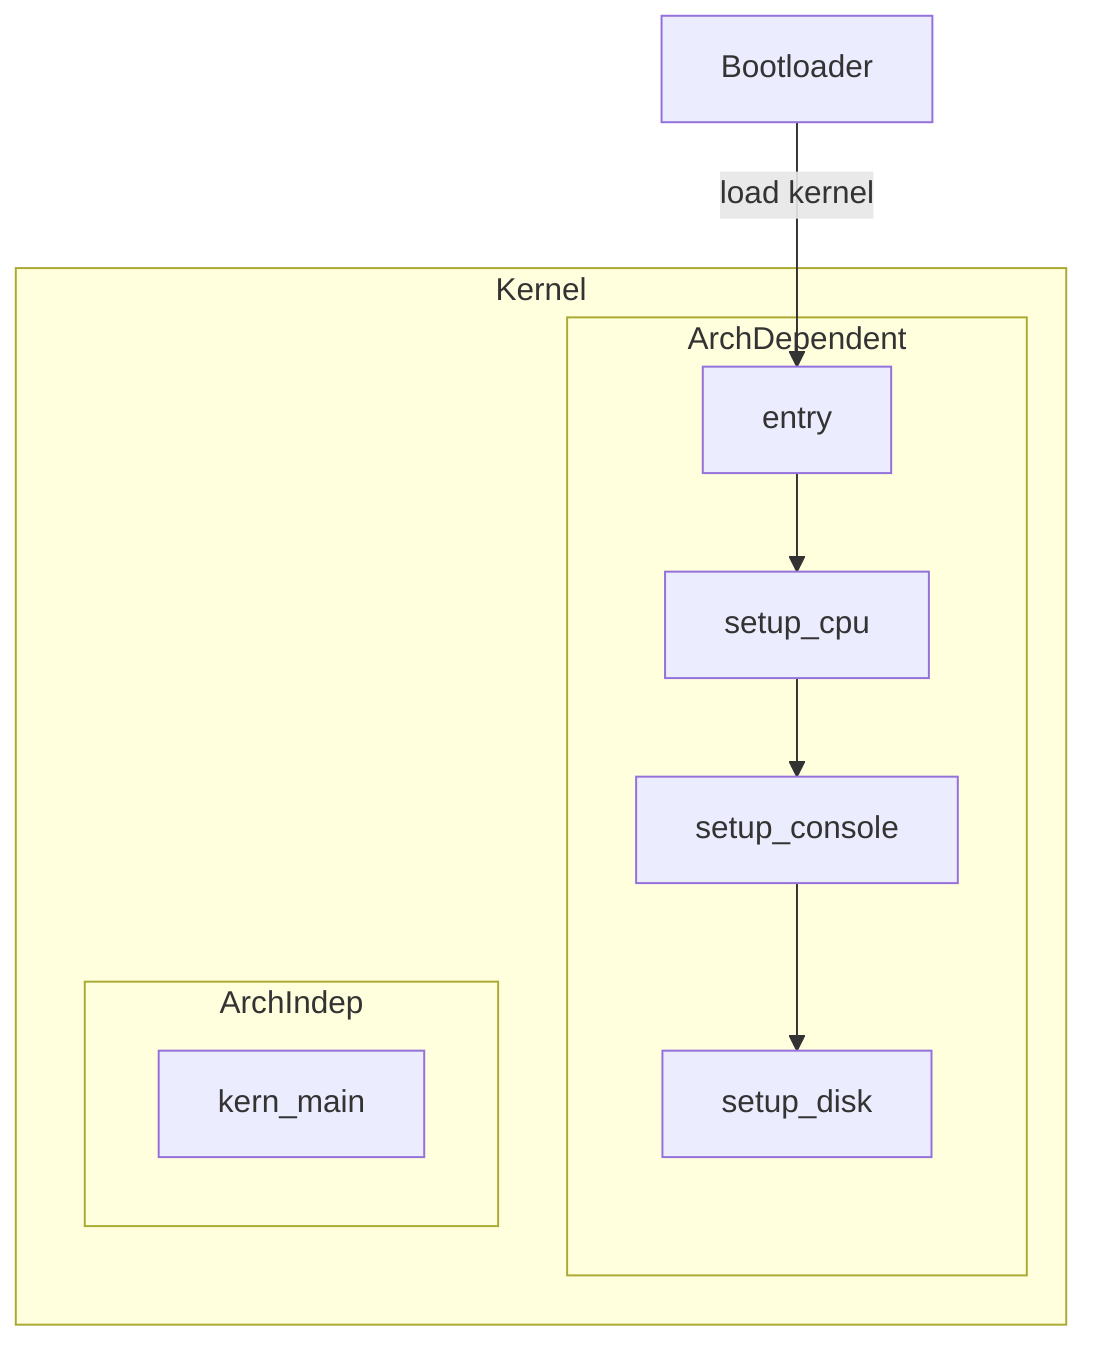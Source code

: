 flowchart TD
    Bootloader -->|load kernel| entry

    subgraph Kernel
        subgraph ArchDependent
           entry --> setup_cpu --> setup_console
           setup_console --> setup_disk
        end

        subgraph ArchIndep
            kern_main
        end
    end